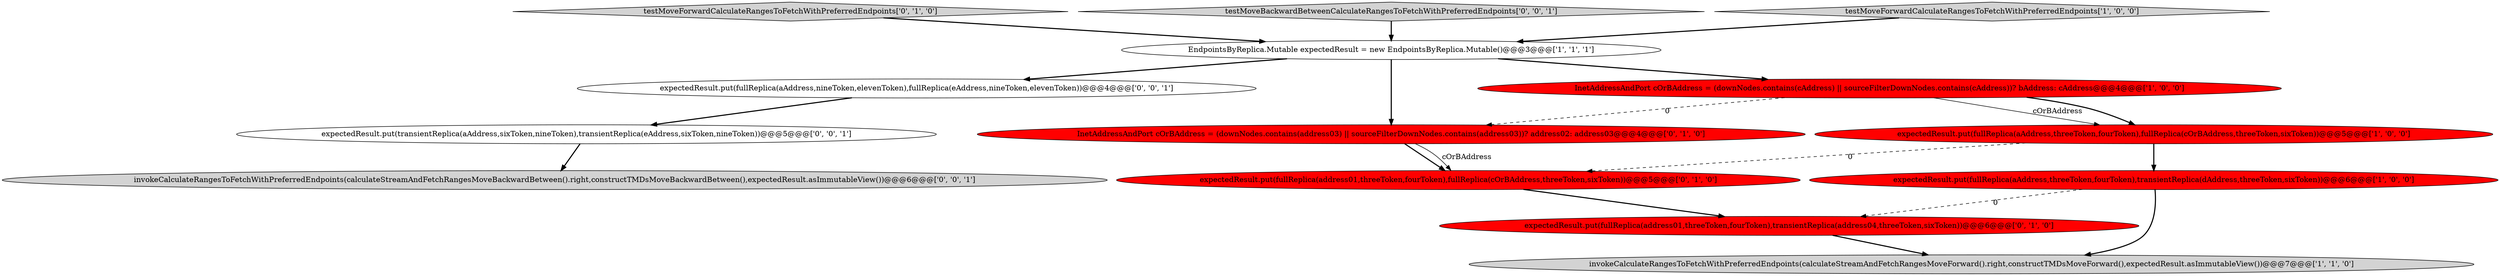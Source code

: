 digraph {
8 [style = filled, label = "expectedResult.put(fullReplica(address01,threeToken,fourToken),transientReplica(address04,threeToken,sixToken))@@@6@@@['0', '1', '0']", fillcolor = red, shape = ellipse image = "AAA1AAABBB2BBB"];
2 [style = filled, label = "invokeCalculateRangesToFetchWithPreferredEndpoints(calculateStreamAndFetchRangesMoveForward().right,constructTMDsMoveForward(),expectedResult.asImmutableView())@@@7@@@['1', '1', '0']", fillcolor = lightgray, shape = ellipse image = "AAA0AAABBB1BBB"];
12 [style = filled, label = "expectedResult.put(transientReplica(aAddress,sixToken,nineToken),transientReplica(eAddress,sixToken,nineToken))@@@5@@@['0', '0', '1']", fillcolor = white, shape = ellipse image = "AAA0AAABBB3BBB"];
10 [style = filled, label = "expectedResult.put(fullReplica(aAddress,nineToken,elevenToken),fullReplica(eAddress,nineToken,elevenToken))@@@4@@@['0', '0', '1']", fillcolor = white, shape = ellipse image = "AAA0AAABBB3BBB"];
1 [style = filled, label = "EndpointsByReplica.Mutable expectedResult = new EndpointsByReplica.Mutable()@@@3@@@['1', '1', '1']", fillcolor = white, shape = ellipse image = "AAA0AAABBB1BBB"];
6 [style = filled, label = "InetAddressAndPort cOrBAddress = (downNodes.contains(address03) || sourceFilterDownNodes.contains(address03))? address02: address03@@@4@@@['0', '1', '0']", fillcolor = red, shape = ellipse image = "AAA1AAABBB2BBB"];
9 [style = filled, label = "testMoveForwardCalculateRangesToFetchWithPreferredEndpoints['0', '1', '0']", fillcolor = lightgray, shape = diamond image = "AAA0AAABBB2BBB"];
13 [style = filled, label = "testMoveBackwardBetweenCalculateRangesToFetchWithPreferredEndpoints['0', '0', '1']", fillcolor = lightgray, shape = diamond image = "AAA0AAABBB3BBB"];
7 [style = filled, label = "expectedResult.put(fullReplica(address01,threeToken,fourToken),fullReplica(cOrBAddress,threeToken,sixToken))@@@5@@@['0', '1', '0']", fillcolor = red, shape = ellipse image = "AAA1AAABBB2BBB"];
11 [style = filled, label = "invokeCalculateRangesToFetchWithPreferredEndpoints(calculateStreamAndFetchRangesMoveBackwardBetween().right,constructTMDsMoveBackwardBetween(),expectedResult.asImmutableView())@@@6@@@['0', '0', '1']", fillcolor = lightgray, shape = ellipse image = "AAA0AAABBB3BBB"];
4 [style = filled, label = "expectedResult.put(fullReplica(aAddress,threeToken,fourToken),fullReplica(cOrBAddress,threeToken,sixToken))@@@5@@@['1', '0', '0']", fillcolor = red, shape = ellipse image = "AAA1AAABBB1BBB"];
5 [style = filled, label = "expectedResult.put(fullReplica(aAddress,threeToken,fourToken),transientReplica(dAddress,threeToken,sixToken))@@@6@@@['1', '0', '0']", fillcolor = red, shape = ellipse image = "AAA1AAABBB1BBB"];
0 [style = filled, label = "InetAddressAndPort cOrBAddress = (downNodes.contains(cAddress) || sourceFilterDownNodes.contains(cAddress))? bAddress: cAddress@@@4@@@['1', '0', '0']", fillcolor = red, shape = ellipse image = "AAA1AAABBB1BBB"];
3 [style = filled, label = "testMoveForwardCalculateRangesToFetchWithPreferredEndpoints['1', '0', '0']", fillcolor = lightgray, shape = diamond image = "AAA0AAABBB1BBB"];
5->8 [style = dashed, label="0"];
5->2 [style = bold, label=""];
1->6 [style = bold, label=""];
0->4 [style = solid, label="cOrBAddress"];
1->0 [style = bold, label=""];
6->7 [style = bold, label=""];
3->1 [style = bold, label=""];
8->2 [style = bold, label=""];
7->8 [style = bold, label=""];
0->4 [style = bold, label=""];
9->1 [style = bold, label=""];
4->5 [style = bold, label=""];
1->10 [style = bold, label=""];
10->12 [style = bold, label=""];
6->7 [style = solid, label="cOrBAddress"];
13->1 [style = bold, label=""];
4->7 [style = dashed, label="0"];
0->6 [style = dashed, label="0"];
12->11 [style = bold, label=""];
}
